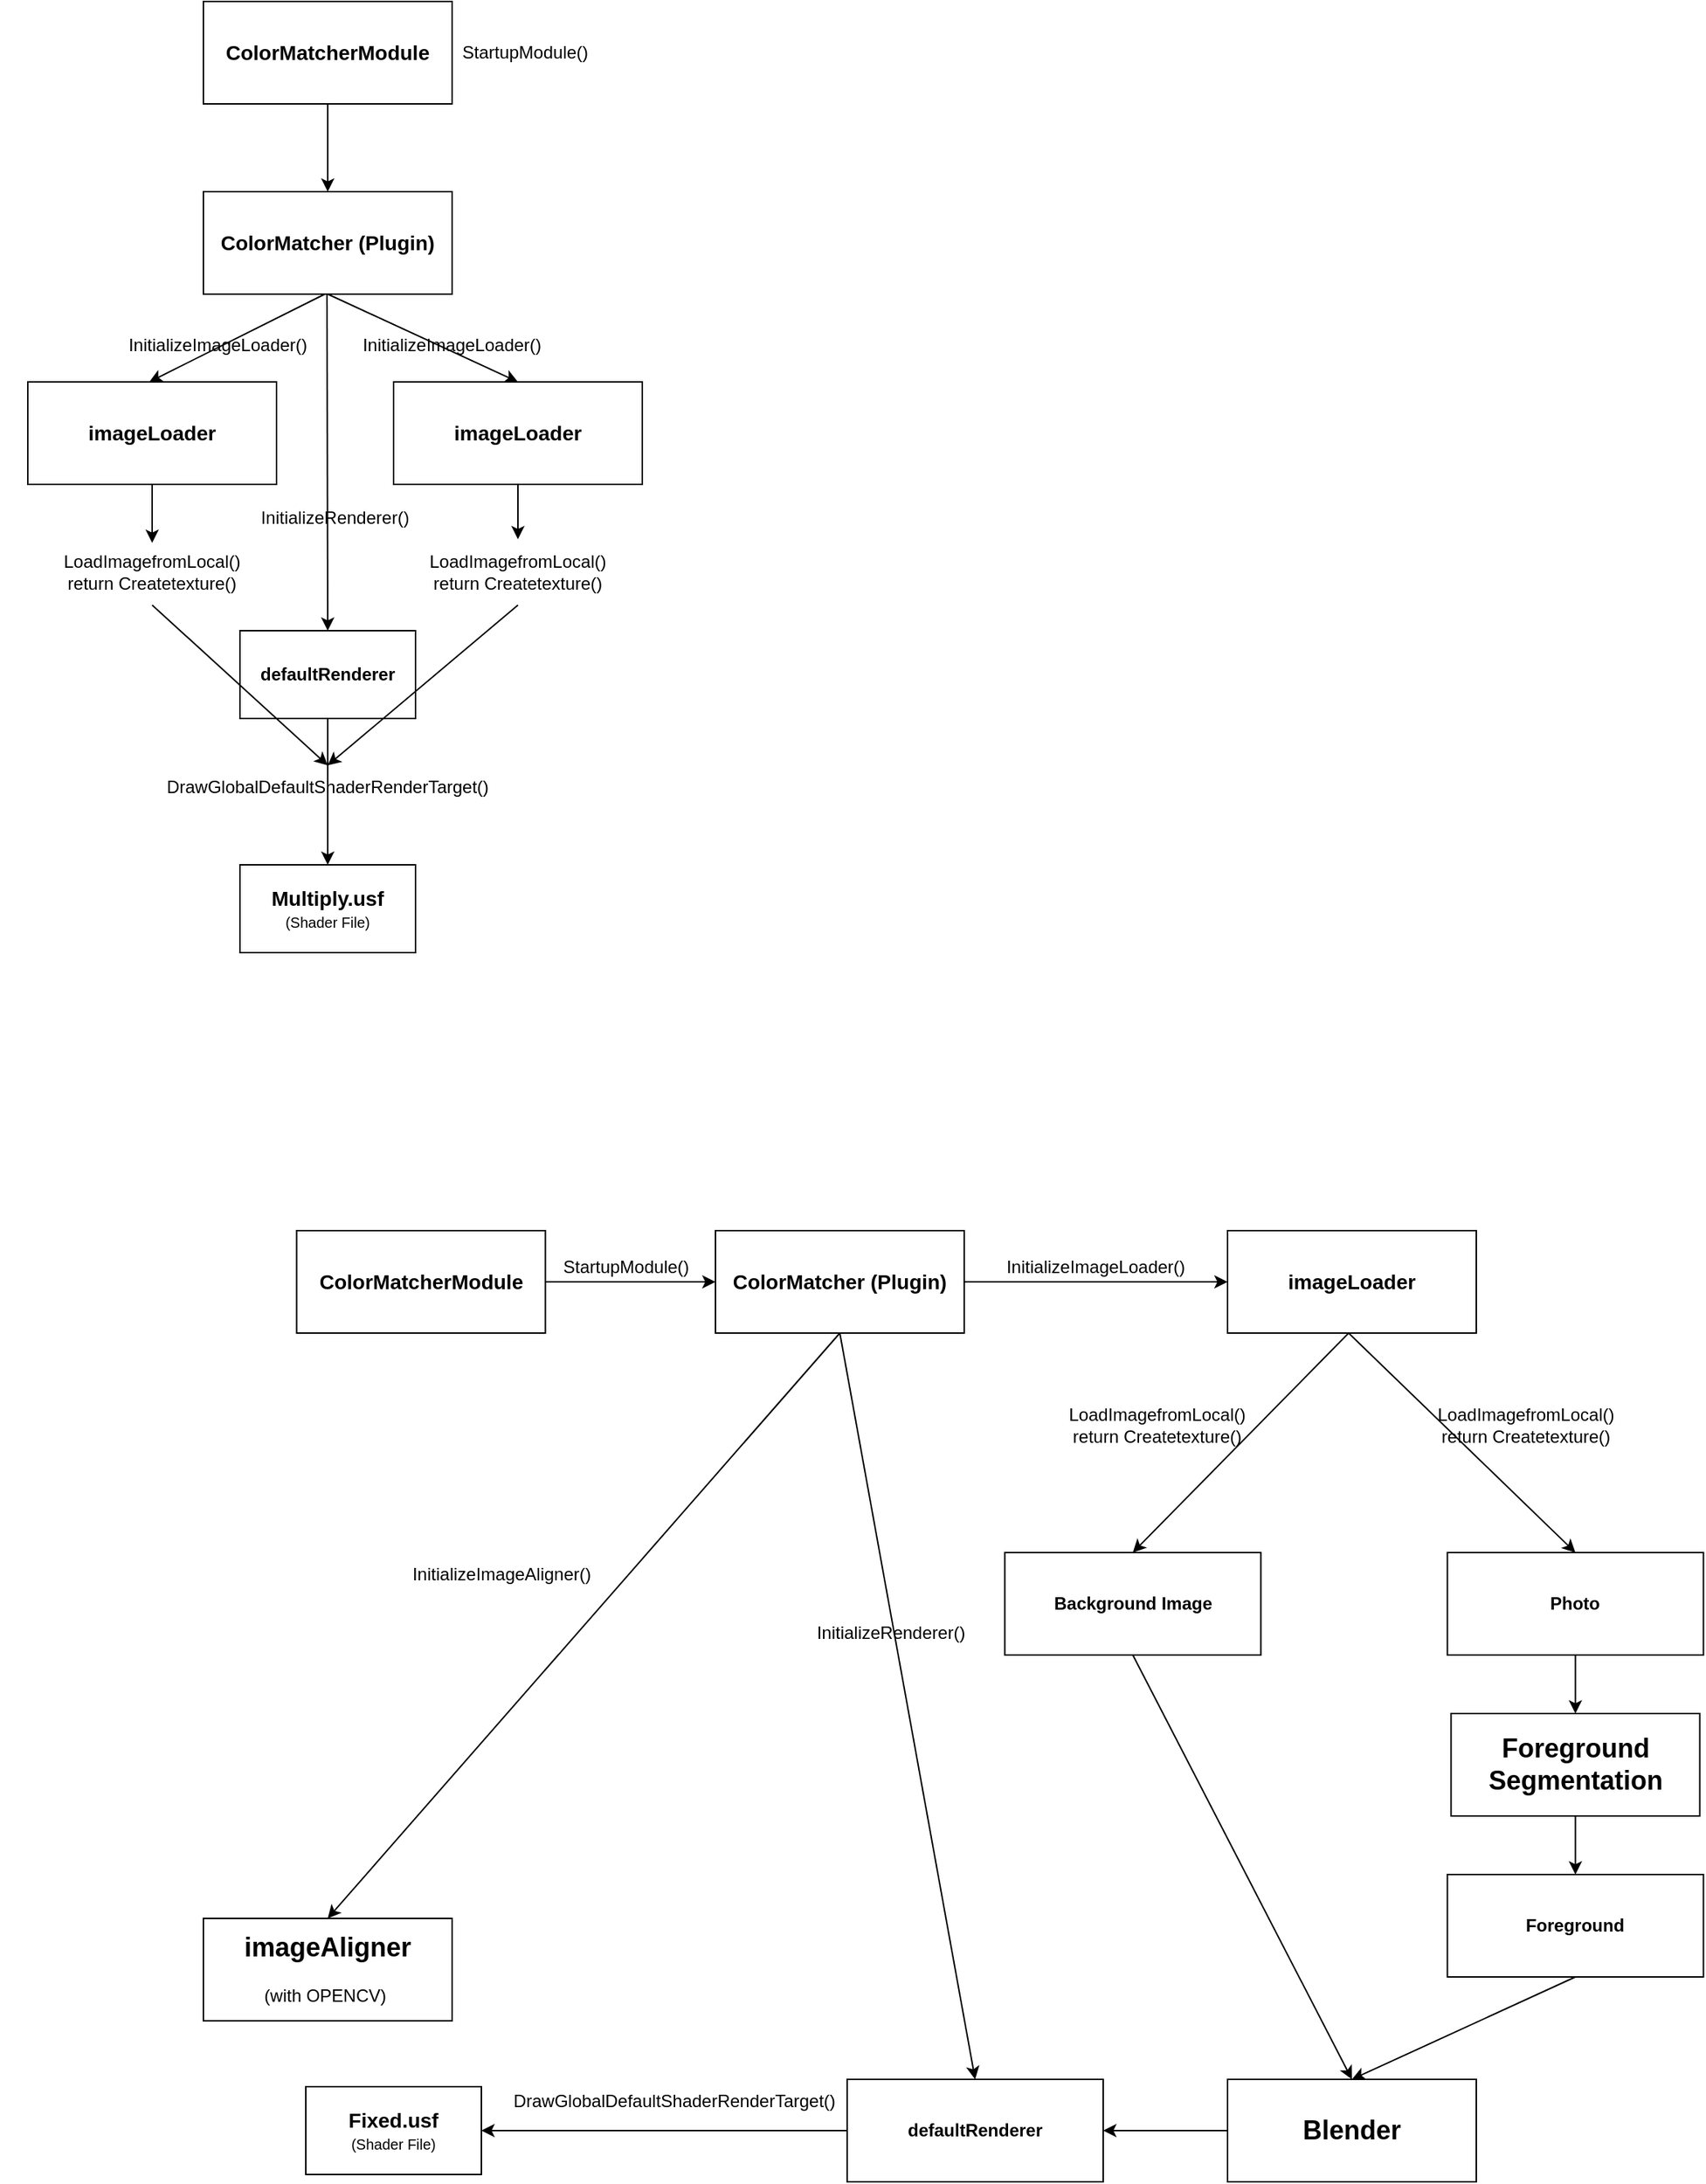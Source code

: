 <mxfile version="22.1.3" type="github">
  <diagram name="페이지-1" id="MeaeADXvO4iu8NjLNxZM">
    <mxGraphModel dx="2074" dy="1150" grid="1" gridSize="10" guides="1" tooltips="1" connect="1" arrows="1" fold="1" page="1" pageScale="1" pageWidth="827" pageHeight="1169" math="0" shadow="0">
      <root>
        <mxCell id="0" />
        <mxCell id="1" parent="0" />
        <mxCell id="UcPWk9Etb_t2FvM8a2OJ-2" style="edgeStyle=orthogonalEdgeStyle;rounded=0;orthogonalLoop=1;jettySize=auto;html=1;" parent="1" source="UcPWk9Etb_t2FvM8a2OJ-1" edge="1">
          <mxGeometry relative="1" as="geometry">
            <mxPoint x="395" y="310" as="targetPoint" />
          </mxGeometry>
        </mxCell>
        <mxCell id="UcPWk9Etb_t2FvM8a2OJ-1" value="&lt;b&gt;&lt;font style=&quot;font-size: 14px;&quot;&gt;ColorMatcherModule&lt;/font&gt;&lt;/b&gt;" style="rounded=0;whiteSpace=wrap;html=1;" parent="1" vertex="1">
          <mxGeometry x="310" y="180" width="170" height="70" as="geometry" />
        </mxCell>
        <mxCell id="UcPWk9Etb_t2FvM8a2OJ-3" value="&lt;b&gt;&lt;font style=&quot;font-size: 14px;&quot;&gt;ColorMatcher (Plugin)&lt;/font&gt;&lt;/b&gt;" style="rounded=0;whiteSpace=wrap;html=1;" parent="1" vertex="1">
          <mxGeometry x="310" y="310" width="170" height="70" as="geometry" />
        </mxCell>
        <mxCell id="UcPWk9Etb_t2FvM8a2OJ-5" value="" style="endArrow=classic;html=1;rounded=0;exitX=0.5;exitY=1;exitDx=0;exitDy=0;entryX=0.5;entryY=0;entryDx=0;entryDy=0;" parent="1" edge="1">
          <mxGeometry width="50" height="50" relative="1" as="geometry">
            <mxPoint x="393" y="380" as="sourcePoint" />
            <mxPoint x="273" y="440" as="targetPoint" />
          </mxGeometry>
        </mxCell>
        <mxCell id="UcPWk9Etb_t2FvM8a2OJ-6" value="" style="endArrow=classic;html=1;rounded=0;exitX=0.5;exitY=1;exitDx=0;exitDy=0;entryX=0.5;entryY=0;entryDx=0;entryDy=0;" parent="1" source="UcPWk9Etb_t2FvM8a2OJ-3" target="UcPWk9Etb_t2FvM8a2OJ-8" edge="1">
          <mxGeometry width="50" height="50" relative="1" as="geometry">
            <mxPoint x="424" y="390" as="sourcePoint" />
            <mxPoint x="520" y="460" as="targetPoint" />
          </mxGeometry>
        </mxCell>
        <mxCell id="UcPWk9Etb_t2FvM8a2OJ-7" value="&lt;b&gt;&lt;font style=&quot;font-size: 14px;&quot;&gt;imageLoader&lt;/font&gt;&lt;/b&gt;" style="rounded=0;whiteSpace=wrap;html=1;" parent="1" vertex="1">
          <mxGeometry x="190" y="440" width="170" height="70" as="geometry" />
        </mxCell>
        <mxCell id="UcPWk9Etb_t2FvM8a2OJ-8" value="&lt;b style=&quot;border-color: var(--border-color);&quot;&gt;&lt;font style=&quot;border-color: var(--border-color); font-size: 14px;&quot;&gt;imageLoader&lt;/font&gt;&lt;/b&gt;" style="rounded=0;whiteSpace=wrap;html=1;" parent="1" vertex="1">
          <mxGeometry x="440" y="440" width="170" height="70" as="geometry" />
        </mxCell>
        <mxCell id="UcPWk9Etb_t2FvM8a2OJ-13" value="" style="endArrow=classic;html=1;rounded=0;exitX=0.5;exitY=1;exitDx=0;exitDy=0;" parent="1" source="UcPWk9Etb_t2FvM8a2OJ-7" edge="1">
          <mxGeometry width="50" height="50" relative="1" as="geometry">
            <mxPoint x="390" y="430" as="sourcePoint" />
            <mxPoint x="275" y="550" as="targetPoint" />
          </mxGeometry>
        </mxCell>
        <mxCell id="UcPWk9Etb_t2FvM8a2OJ-14" value="" style="endArrow=classic;html=1;rounded=0;exitX=0.5;exitY=1;exitDx=0;exitDy=0;entryX=0.5;entryY=0;entryDx=0;entryDy=0;" parent="1" source="UcPWk9Etb_t2FvM8a2OJ-8" target="KRM7xZCOred_Fz5fk9Ao-5" edge="1">
          <mxGeometry width="50" height="50" relative="1" as="geometry">
            <mxPoint x="285" y="520" as="sourcePoint" />
            <mxPoint x="525" y="550" as="targetPoint" />
          </mxGeometry>
        </mxCell>
        <mxCell id="UcPWk9Etb_t2FvM8a2OJ-15" value="LoadImagefromLocal()&lt;br style=&quot;border-color: var(--border-color);&quot;&gt;return Createtexture()" style="text;html=1;strokeColor=none;fillColor=none;align=center;verticalAlign=middle;whiteSpace=wrap;rounded=0;" parent="1" vertex="1">
          <mxGeometry x="171.25" y="547.5" width="207.5" height="45" as="geometry" />
        </mxCell>
        <mxCell id="UcPWk9Etb_t2FvM8a2OJ-22" value="" style="endArrow=classic;html=1;rounded=0;entryX=0.5;entryY=0;entryDx=0;entryDy=0;" parent="1" target="UcPWk9Etb_t2FvM8a2OJ-23" edge="1">
          <mxGeometry width="50" height="50" relative="1" as="geometry">
            <mxPoint x="394.5" y="380" as="sourcePoint" />
            <mxPoint x="395" y="600" as="targetPoint" />
          </mxGeometry>
        </mxCell>
        <mxCell id="UcPWk9Etb_t2FvM8a2OJ-23" value="&lt;b&gt;defaultRenderer&lt;/b&gt;" style="rounded=0;whiteSpace=wrap;html=1;" parent="1" vertex="1">
          <mxGeometry x="335" y="610" width="120" height="60" as="geometry" />
        </mxCell>
        <mxCell id="UcPWk9Etb_t2FvM8a2OJ-25" value="" style="endArrow=classic;html=1;rounded=0;exitX=0.5;exitY=1;exitDx=0;exitDy=0;" parent="1" source="UcPWk9Etb_t2FvM8a2OJ-23" edge="1">
          <mxGeometry width="50" height="50" relative="1" as="geometry">
            <mxPoint x="404.5" y="390" as="sourcePoint" />
            <mxPoint x="395" y="770" as="targetPoint" />
          </mxGeometry>
        </mxCell>
        <mxCell id="UcPWk9Etb_t2FvM8a2OJ-29" value="&lt;span style=&quot;border-color: var(--border-color);&quot;&gt;&lt;font style=&quot;border-color: var(--border-color);&quot;&gt;&lt;b style=&quot;font-size: 14px;&quot;&gt;Multiply.usf&lt;/b&gt;&lt;br&gt;&lt;font style=&quot;font-size: 10px;&quot;&gt;(Shader File)&lt;/font&gt;&lt;br&gt;&lt;/font&gt;&lt;/span&gt;" style="rounded=0;whiteSpace=wrap;html=1;" parent="1" vertex="1">
          <mxGeometry x="335" y="770" width="120" height="60" as="geometry" />
        </mxCell>
        <mxCell id="UcPWk9Etb_t2FvM8a2OJ-30" value="DrawGlobalDefaultShaderRenderTarget()" style="text;html=1;strokeColor=none;fillColor=none;align=center;verticalAlign=middle;whiteSpace=wrap;rounded=0;" parent="1" vertex="1">
          <mxGeometry x="277" y="702" width="236" height="30" as="geometry" />
        </mxCell>
        <mxCell id="UcPWk9Etb_t2FvM8a2OJ-32" value="InitializeImageLoader()" style="text;html=1;strokeColor=none;fillColor=none;align=center;verticalAlign=middle;whiteSpace=wrap;rounded=0;" parent="1" vertex="1">
          <mxGeometry x="290" y="400" width="60" height="30" as="geometry" />
        </mxCell>
        <mxCell id="UcPWk9Etb_t2FvM8a2OJ-33" value="InitializeRenderer()" style="text;html=1;strokeColor=none;fillColor=none;align=center;verticalAlign=middle;whiteSpace=wrap;rounded=0;" parent="1" vertex="1">
          <mxGeometry x="370" y="517.5" width="60" height="30" as="geometry" />
        </mxCell>
        <mxCell id="KRM7xZCOred_Fz5fk9Ao-1" value="InitializeImageAligner()" style="text;html=1;strokeColor=none;fillColor=none;align=center;verticalAlign=middle;whiteSpace=wrap;rounded=0;" parent="1" vertex="1">
          <mxGeometry x="483.75" y="1240" width="60" height="30" as="geometry" />
        </mxCell>
        <mxCell id="KRM7xZCOred_Fz5fk9Ao-3" value="" style="endArrow=classic;html=1;rounded=0;exitX=0.5;exitY=1;exitDx=0;exitDy=0;entryX=0.5;entryY=0;entryDx=0;entryDy=0;" parent="1" source="KRM7xZCOred_Fz5fk9Ao-5" target="UcPWk9Etb_t2FvM8a2OJ-30" edge="1">
          <mxGeometry width="50" height="50" relative="1" as="geometry">
            <mxPoint x="525" y="585" as="sourcePoint" />
            <mxPoint x="510" y="680" as="targetPoint" />
          </mxGeometry>
        </mxCell>
        <mxCell id="KRM7xZCOred_Fz5fk9Ao-4" value="" style="endArrow=classic;html=1;rounded=0;exitX=0.5;exitY=1;exitDx=0;exitDy=0;entryX=0.5;entryY=0;entryDx=0;entryDy=0;" parent="1" source="UcPWk9Etb_t2FvM8a2OJ-15" target="UcPWk9Etb_t2FvM8a2OJ-30" edge="1">
          <mxGeometry width="50" height="50" relative="1" as="geometry">
            <mxPoint x="535" y="595" as="sourcePoint" />
            <mxPoint x="405" y="712" as="targetPoint" />
          </mxGeometry>
        </mxCell>
        <mxCell id="KRM7xZCOred_Fz5fk9Ao-5" value="LoadImagefromLocal()&lt;br style=&quot;border-color: var(--border-color);&quot;&gt;return Createtexture()" style="text;html=1;strokeColor=none;fillColor=none;align=center;verticalAlign=middle;whiteSpace=wrap;rounded=0;" parent="1" vertex="1">
          <mxGeometry x="421.25" y="547.5" width="207.5" height="45" as="geometry" />
        </mxCell>
        <mxCell id="KRM7xZCOred_Fz5fk9Ao-6" value="StartupModule()" style="text;html=1;strokeColor=none;fillColor=none;align=center;verticalAlign=middle;whiteSpace=wrap;rounded=0;" parent="1" vertex="1">
          <mxGeometry x="500" y="200" width="60" height="30" as="geometry" />
        </mxCell>
        <mxCell id="KRM7xZCOred_Fz5fk9Ao-8" value="" style="endArrow=classic;html=1;rounded=0;exitX=0.5;exitY=1;exitDx=0;exitDy=0;entryX=0.5;entryY=0;entryDx=0;entryDy=0;" parent="1" source="PtyN0XMMpVYdFFSAMTQd-3" target="KRM7xZCOred_Fz5fk9Ao-10" edge="1">
          <mxGeometry width="50" height="50" relative="1" as="geometry">
            <mxPoint x="763.75" y="1120" as="sourcePoint" />
            <mxPoint x="873.75" y="990" as="targetPoint" />
          </mxGeometry>
        </mxCell>
        <mxCell id="KRM7xZCOred_Fz5fk9Ao-10" value="&lt;font style=&quot;&quot;&gt;&lt;b style=&quot;&quot;&gt;&lt;font style=&quot;font-size: 18px;&quot;&gt;imageAligner&lt;/font&gt;&lt;br&gt;&lt;/b&gt;&lt;font style=&quot;font-size: 12px;&quot;&gt;&lt;br&gt;(with OPENCV)&lt;b style=&quot;&quot;&gt;&amp;nbsp;&lt;/b&gt;&lt;/font&gt;&lt;/font&gt;" style="rounded=0;whiteSpace=wrap;html=1;" parent="1" vertex="1">
          <mxGeometry x="310" y="1490" width="170" height="70" as="geometry" />
        </mxCell>
        <mxCell id="KRM7xZCOred_Fz5fk9Ao-13" value="InitializeImageLoader()" style="text;html=1;strokeColor=none;fillColor=none;align=center;verticalAlign=middle;whiteSpace=wrap;rounded=0;" parent="1" vertex="1">
          <mxGeometry x="450" y="400" width="60" height="30" as="geometry" />
        </mxCell>
        <mxCell id="PtyN0XMMpVYdFFSAMTQd-1" style="edgeStyle=orthogonalEdgeStyle;rounded=0;orthogonalLoop=1;jettySize=auto;html=1;entryX=0;entryY=0.5;entryDx=0;entryDy=0;" parent="1" source="PtyN0XMMpVYdFFSAMTQd-2" edge="1" target="PtyN0XMMpVYdFFSAMTQd-3">
          <mxGeometry relative="1" as="geometry">
            <mxPoint x="458.75" y="1150" as="targetPoint" />
          </mxGeometry>
        </mxCell>
        <mxCell id="PtyN0XMMpVYdFFSAMTQd-2" value="&lt;b&gt;&lt;font style=&quot;font-size: 14px;&quot;&gt;ColorMatcherModule&lt;/font&gt;&lt;/b&gt;" style="rounded=0;whiteSpace=wrap;html=1;" parent="1" vertex="1">
          <mxGeometry x="373.75" y="1020" width="170" height="70" as="geometry" />
        </mxCell>
        <mxCell id="PtyN0XMMpVYdFFSAMTQd-3" value="&lt;b&gt;&lt;font style=&quot;font-size: 14px;&quot;&gt;ColorMatcher (Plugin)&lt;/font&gt;&lt;/b&gt;" style="rounded=0;whiteSpace=wrap;html=1;" parent="1" vertex="1">
          <mxGeometry x="660" y="1020" width="170" height="70" as="geometry" />
        </mxCell>
        <mxCell id="PtyN0XMMpVYdFFSAMTQd-4" value="StartupModule()" style="text;html=1;strokeColor=none;fillColor=none;align=center;verticalAlign=middle;whiteSpace=wrap;rounded=0;" parent="1" vertex="1">
          <mxGeometry x="568.75" y="1030" width="60" height="30" as="geometry" />
        </mxCell>
        <mxCell id="PtyN0XMMpVYdFFSAMTQd-6" value="" style="endArrow=classic;html=1;rounded=0;exitX=1;exitY=0.5;exitDx=0;exitDy=0;entryX=0;entryY=0.5;entryDx=0;entryDy=0;" parent="1" source="PtyN0XMMpVYdFFSAMTQd-3" target="PtyN0XMMpVYdFFSAMTQd-8" edge="1">
          <mxGeometry width="50" height="50" relative="1" as="geometry">
            <mxPoint x="1098.75" y="1000" as="sourcePoint" />
            <mxPoint x="1223.75" y="1080" as="targetPoint" />
          </mxGeometry>
        </mxCell>
        <mxCell id="PtyN0XMMpVYdFFSAMTQd-8" value="&lt;b style=&quot;border-color: var(--border-color);&quot;&gt;&lt;font style=&quot;border-color: var(--border-color); font-size: 14px;&quot;&gt;imageLoader&lt;/font&gt;&lt;/b&gt;" style="rounded=0;whiteSpace=wrap;html=1;" parent="1" vertex="1">
          <mxGeometry x="1010" y="1020" width="170" height="70" as="geometry" />
        </mxCell>
        <mxCell id="PtyN0XMMpVYdFFSAMTQd-10" value="InitializeImageLoader()" style="text;html=1;strokeColor=none;fillColor=none;align=center;verticalAlign=middle;whiteSpace=wrap;rounded=0;" parent="1" vertex="1">
          <mxGeometry x="890" y="1030" width="60" height="30" as="geometry" />
        </mxCell>
        <mxCell id="PtyN0XMMpVYdFFSAMTQd-15" value="" style="endArrow=classic;html=1;rounded=0;exitX=0.5;exitY=1;exitDx=0;exitDy=0;entryX=0.5;entryY=0;entryDx=0;entryDy=0;" parent="1" target="owh3H_BFHHBKlJmT60Th-27" edge="1">
          <mxGeometry width="50" height="50" relative="1" as="geometry">
            <mxPoint x="1092.75" y="1090" as="sourcePoint" />
            <mxPoint x="947.75" y="1230" as="targetPoint" />
          </mxGeometry>
        </mxCell>
        <mxCell id="PtyN0XMMpVYdFFSAMTQd-16" value="LoadImagefromLocal()&lt;br style=&quot;border-color: var(--border-color);&quot;&gt;return Createtexture()" style="text;html=1;strokeColor=none;fillColor=none;align=center;verticalAlign=middle;whiteSpace=wrap;rounded=0;" parent="1" vertex="1">
          <mxGeometry x="1110" y="1130" width="207.5" height="45" as="geometry" />
        </mxCell>
        <mxCell id="PtyN0XMMpVYdFFSAMTQd-17" value="LoadImagefromLocal()&lt;br style=&quot;border-color: var(--border-color);&quot;&gt;return Createtexture()" style="text;html=1;strokeColor=none;fillColor=none;align=center;verticalAlign=middle;whiteSpace=wrap;rounded=0;" parent="1" vertex="1">
          <mxGeometry x="857.75" y="1130" width="207.5" height="45" as="geometry" />
        </mxCell>
        <mxCell id="PtyN0XMMpVYdFFSAMTQd-21" value="&lt;b&gt;defaultRenderer&lt;/b&gt;" style="rounded=0;whiteSpace=wrap;html=1;" parent="1" vertex="1">
          <mxGeometry x="750" y="1600" width="175" height="70" as="geometry" />
        </mxCell>
        <mxCell id="PtyN0XMMpVYdFFSAMTQd-25" value="" style="endArrow=classic;html=1;rounded=0;exitX=0.5;exitY=1;exitDx=0;exitDy=0;entryX=0.5;entryY=0;entryDx=0;entryDy=0;" parent="1" source="PtyN0XMMpVYdFFSAMTQd-3" target="PtyN0XMMpVYdFFSAMTQd-21" edge="1">
          <mxGeometry width="50" height="50" relative="1" as="geometry">
            <mxPoint x="427" y="1652" as="sourcePoint" />
            <mxPoint x="520" y="1700" as="targetPoint" />
          </mxGeometry>
        </mxCell>
        <mxCell id="PtyN0XMMpVYdFFSAMTQd-27" value="&lt;span style=&quot;border-color: var(--border-color);&quot;&gt;&lt;font style=&quot;border-color: var(--border-color);&quot;&gt;&lt;b style=&quot;font-size: 14px;&quot;&gt;Fixed.usf&lt;/b&gt;&lt;br&gt;&lt;font style=&quot;font-size: 10px;&quot;&gt;(Shader File)&lt;/font&gt;&lt;br&gt;&lt;/font&gt;&lt;/span&gt;" style="rounded=0;whiteSpace=wrap;html=1;" parent="1" vertex="1">
          <mxGeometry x="380" y="1605" width="120" height="60" as="geometry" />
        </mxCell>
        <mxCell id="PtyN0XMMpVYdFFSAMTQd-28" value="DrawGlobalDefaultShaderRenderTarget()" style="text;html=1;strokeColor=none;fillColor=none;align=center;verticalAlign=middle;whiteSpace=wrap;rounded=0;" parent="1" vertex="1">
          <mxGeometry x="514" y="1600" width="236" height="30" as="geometry" />
        </mxCell>
        <mxCell id="PtyN0XMMpVYdFFSAMTQd-29" value="" style="endArrow=classic;html=1;rounded=0;exitX=0;exitY=0.5;exitDx=0;exitDy=0;entryX=1;entryY=0.5;entryDx=0;entryDy=0;" parent="1" source="PtyN0XMMpVYdFFSAMTQd-21" target="PtyN0XMMpVYdFFSAMTQd-27" edge="1">
          <mxGeometry width="50" height="50" relative="1" as="geometry">
            <mxPoint x="405" y="1750" as="sourcePoint" />
            <mxPoint x="405" y="1850" as="targetPoint" />
          </mxGeometry>
        </mxCell>
        <mxCell id="PtyN0XMMpVYdFFSAMTQd-22" value="InitializeRenderer()" style="text;html=1;strokeColor=none;fillColor=none;align=center;verticalAlign=middle;whiteSpace=wrap;rounded=0;" parent="1" vertex="1">
          <mxGeometry x="750" y="1280" width="60" height="30" as="geometry" />
        </mxCell>
        <mxCell id="owh3H_BFHHBKlJmT60Th-25" value="" style="endArrow=classic;html=1;rounded=0;exitX=0.5;exitY=1;exitDx=0;exitDy=0;entryX=0.5;entryY=0;entryDx=0;entryDy=0;" edge="1" parent="1" target="owh3H_BFHHBKlJmT60Th-28">
          <mxGeometry width="50" height="50" relative="1" as="geometry">
            <mxPoint x="1092.75" y="1090" as="sourcePoint" />
            <mxPoint x="1237.75" y="1230" as="targetPoint" />
          </mxGeometry>
        </mxCell>
        <mxCell id="owh3H_BFHHBKlJmT60Th-27" value="&lt;b&gt;Background Image&lt;/b&gt;" style="rounded=0;whiteSpace=wrap;html=1;" vertex="1" parent="1">
          <mxGeometry x="857.75" y="1240" width="175" height="70" as="geometry" />
        </mxCell>
        <mxCell id="owh3H_BFHHBKlJmT60Th-28" value="&lt;b&gt;Photo&lt;/b&gt;" style="rounded=0;whiteSpace=wrap;html=1;" vertex="1" parent="1">
          <mxGeometry x="1160.25" y="1240" width="175" height="70" as="geometry" />
        </mxCell>
        <mxCell id="owh3H_BFHHBKlJmT60Th-31" value="&lt;span style=&quot;font-size: 18px;&quot;&gt;&lt;b&gt;Foreground Segmentation&lt;/b&gt;&lt;/span&gt;" style="rounded=0;whiteSpace=wrap;html=1;" vertex="1" parent="1">
          <mxGeometry x="1162.75" y="1350" width="170" height="70" as="geometry" />
        </mxCell>
        <mxCell id="owh3H_BFHHBKlJmT60Th-32" value="" style="endArrow=classic;html=1;rounded=0;exitX=0.5;exitY=1;exitDx=0;exitDy=0;entryX=0.5;entryY=0;entryDx=0;entryDy=0;" edge="1" parent="1" source="owh3H_BFHHBKlJmT60Th-28" target="owh3H_BFHHBKlJmT60Th-31">
          <mxGeometry width="50" height="50" relative="1" as="geometry">
            <mxPoint x="825.75" y="1582" as="sourcePoint" />
            <mxPoint x="935.75" y="1764" as="targetPoint" />
          </mxGeometry>
        </mxCell>
        <mxCell id="owh3H_BFHHBKlJmT60Th-33" value="&lt;b&gt;Foreground&lt;/b&gt;" style="rounded=0;whiteSpace=wrap;html=1;" vertex="1" parent="1">
          <mxGeometry x="1160.25" y="1460" width="175" height="70" as="geometry" />
        </mxCell>
        <mxCell id="owh3H_BFHHBKlJmT60Th-34" value="" style="endArrow=classic;html=1;rounded=0;exitX=0.5;exitY=1;exitDx=0;exitDy=0;entryX=0.5;entryY=0;entryDx=0;entryDy=0;" edge="1" parent="1" source="owh3H_BFHHBKlJmT60Th-31" target="owh3H_BFHHBKlJmT60Th-33">
          <mxGeometry width="50" height="50" relative="1" as="geometry">
            <mxPoint x="1257.75" y="1320" as="sourcePoint" />
            <mxPoint x="1257.75" y="1360" as="targetPoint" />
          </mxGeometry>
        </mxCell>
        <mxCell id="owh3H_BFHHBKlJmT60Th-35" value="&lt;span style=&quot;font-size: 18px;&quot;&gt;&lt;b&gt;Blender&lt;/b&gt;&lt;/span&gt;" style="rounded=0;whiteSpace=wrap;html=1;" vertex="1" parent="1">
          <mxGeometry x="1010" y="1600" width="170" height="70" as="geometry" />
        </mxCell>
        <mxCell id="owh3H_BFHHBKlJmT60Th-36" value="" style="endArrow=classic;html=1;rounded=0;exitX=0.5;exitY=1;exitDx=0;exitDy=0;entryX=0.5;entryY=0;entryDx=0;entryDy=0;" edge="1" parent="1" source="owh3H_BFHHBKlJmT60Th-27" target="owh3H_BFHHBKlJmT60Th-35">
          <mxGeometry width="50" height="50" relative="1" as="geometry">
            <mxPoint x="1102.75" y="1100" as="sourcePoint" />
            <mxPoint x="1092.75" y="1610" as="targetPoint" />
          </mxGeometry>
        </mxCell>
        <mxCell id="owh3H_BFHHBKlJmT60Th-37" value="" style="endArrow=classic;html=1;rounded=0;exitX=0.5;exitY=1;exitDx=0;exitDy=0;entryX=0.5;entryY=0;entryDx=0;entryDy=0;" edge="1" parent="1" source="owh3H_BFHHBKlJmT60Th-33" target="owh3H_BFHHBKlJmT60Th-35">
          <mxGeometry width="50" height="50" relative="1" as="geometry">
            <mxPoint x="1112.75" y="1110" as="sourcePoint" />
            <mxPoint x="1092.75" y="1610" as="targetPoint" />
          </mxGeometry>
        </mxCell>
        <mxCell id="owh3H_BFHHBKlJmT60Th-38" value="" style="endArrow=classic;html=1;rounded=0;exitX=0;exitY=0.5;exitDx=0;exitDy=0;entryX=1;entryY=0.5;entryDx=0;entryDy=0;" edge="1" parent="1" source="owh3H_BFHHBKlJmT60Th-35" target="PtyN0XMMpVYdFFSAMTQd-21">
          <mxGeometry width="50" height="50" relative="1" as="geometry">
            <mxPoint x="1102.75" y="1100" as="sourcePoint" />
            <mxPoint x="955" y="1250" as="targetPoint" />
          </mxGeometry>
        </mxCell>
      </root>
    </mxGraphModel>
  </diagram>
</mxfile>

